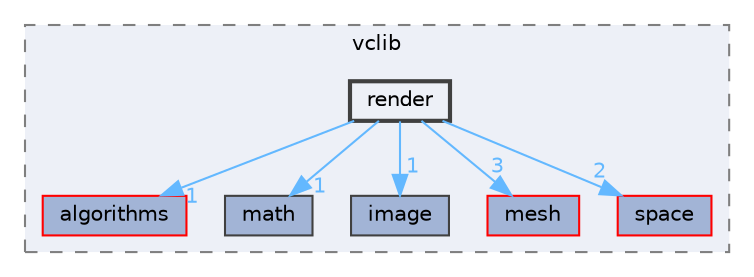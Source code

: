 digraph "/home/runner/work/vclib/vclib/include/vclib/render"
{
 // LATEX_PDF_SIZE
  bgcolor="transparent";
  edge [fontname=Helvetica,fontsize=10,labelfontname=Helvetica,labelfontsize=10];
  node [fontname=Helvetica,fontsize=10,shape=box,height=0.2,width=0.4];
  compound=true
  subgraph clusterdir_d2fdbf172f8ae9790b339bfcb66b3af7 {
    graph [ bgcolor="#edf0f7", pencolor="grey50", label="vclib", fontname=Helvetica,fontsize=10 style="filled,dashed", URL="dir_d2fdbf172f8ae9790b339bfcb66b3af7.html",tooltip=""]
  dir_184ccdea67371fe98b8576ffb8dc8f0b [label="algorithms", fillcolor="#a2b4d6", color="red", style="filled", URL="dir_184ccdea67371fe98b8576ffb8dc8f0b.html",tooltip=""];
  dir_96ccdd9de2e0c21b924c5a2b723ad6a0 [label="math", fillcolor="#a2b4d6", color="grey25", style="filled", URL="dir_96ccdd9de2e0c21b924c5a2b723ad6a0.html",tooltip=""];
  dir_b10b512ed4c4c27ec85062738fac8832 [label="image", fillcolor="#a2b4d6", color="grey25", style="filled", URL="dir_b10b512ed4c4c27ec85062738fac8832.html",tooltip=""];
  dir_b7cba7c08bd1746e313314f7773d6465 [label="mesh", fillcolor="#a2b4d6", color="red", style="filled", URL="dir_b7cba7c08bd1746e313314f7773d6465.html",tooltip=""];
  dir_f5c67e0d94465501863c6ccee7fad822 [label="space", fillcolor="#a2b4d6", color="red", style="filled", URL="dir_f5c67e0d94465501863c6ccee7fad822.html",tooltip=""];
  dir_ac13f8d0e4c4711875d55e5233324ce2 [label="render", fillcolor="#edf0f7", color="grey25", style="filled,bold", URL="dir_ac13f8d0e4c4711875d55e5233324ce2.html",tooltip=""];
  }
  dir_ac13f8d0e4c4711875d55e5233324ce2->dir_184ccdea67371fe98b8576ffb8dc8f0b [headlabel="1", labeldistance=1.5 headhref="dir_000047_000000.html" color="steelblue1" fontcolor="steelblue1"];
  dir_ac13f8d0e4c4711875d55e5233324ce2->dir_96ccdd9de2e0c21b924c5a2b723ad6a0 [headlabel="1", labeldistance=1.5 headhref="dir_000047_000031.html" color="steelblue1" fontcolor="steelblue1"];
  dir_ac13f8d0e4c4711875d55e5233324ce2->dir_b10b512ed4c4c27ec85062738fac8832 [headlabel="1", labeldistance=1.5 headhref="dir_000047_000018.html" color="steelblue1" fontcolor="steelblue1"];
  dir_ac13f8d0e4c4711875d55e5233324ce2->dir_b7cba7c08bd1746e313314f7773d6465 [headlabel="3", labeldistance=1.5 headhref="dir_000047_000034.html" color="steelblue1" fontcolor="steelblue1"];
  dir_ac13f8d0e4c4711875d55e5233324ce2->dir_f5c67e0d94465501863c6ccee7fad822 [headlabel="2", labeldistance=1.5 headhref="dir_000047_000051.html" color="steelblue1" fontcolor="steelblue1"];
}

